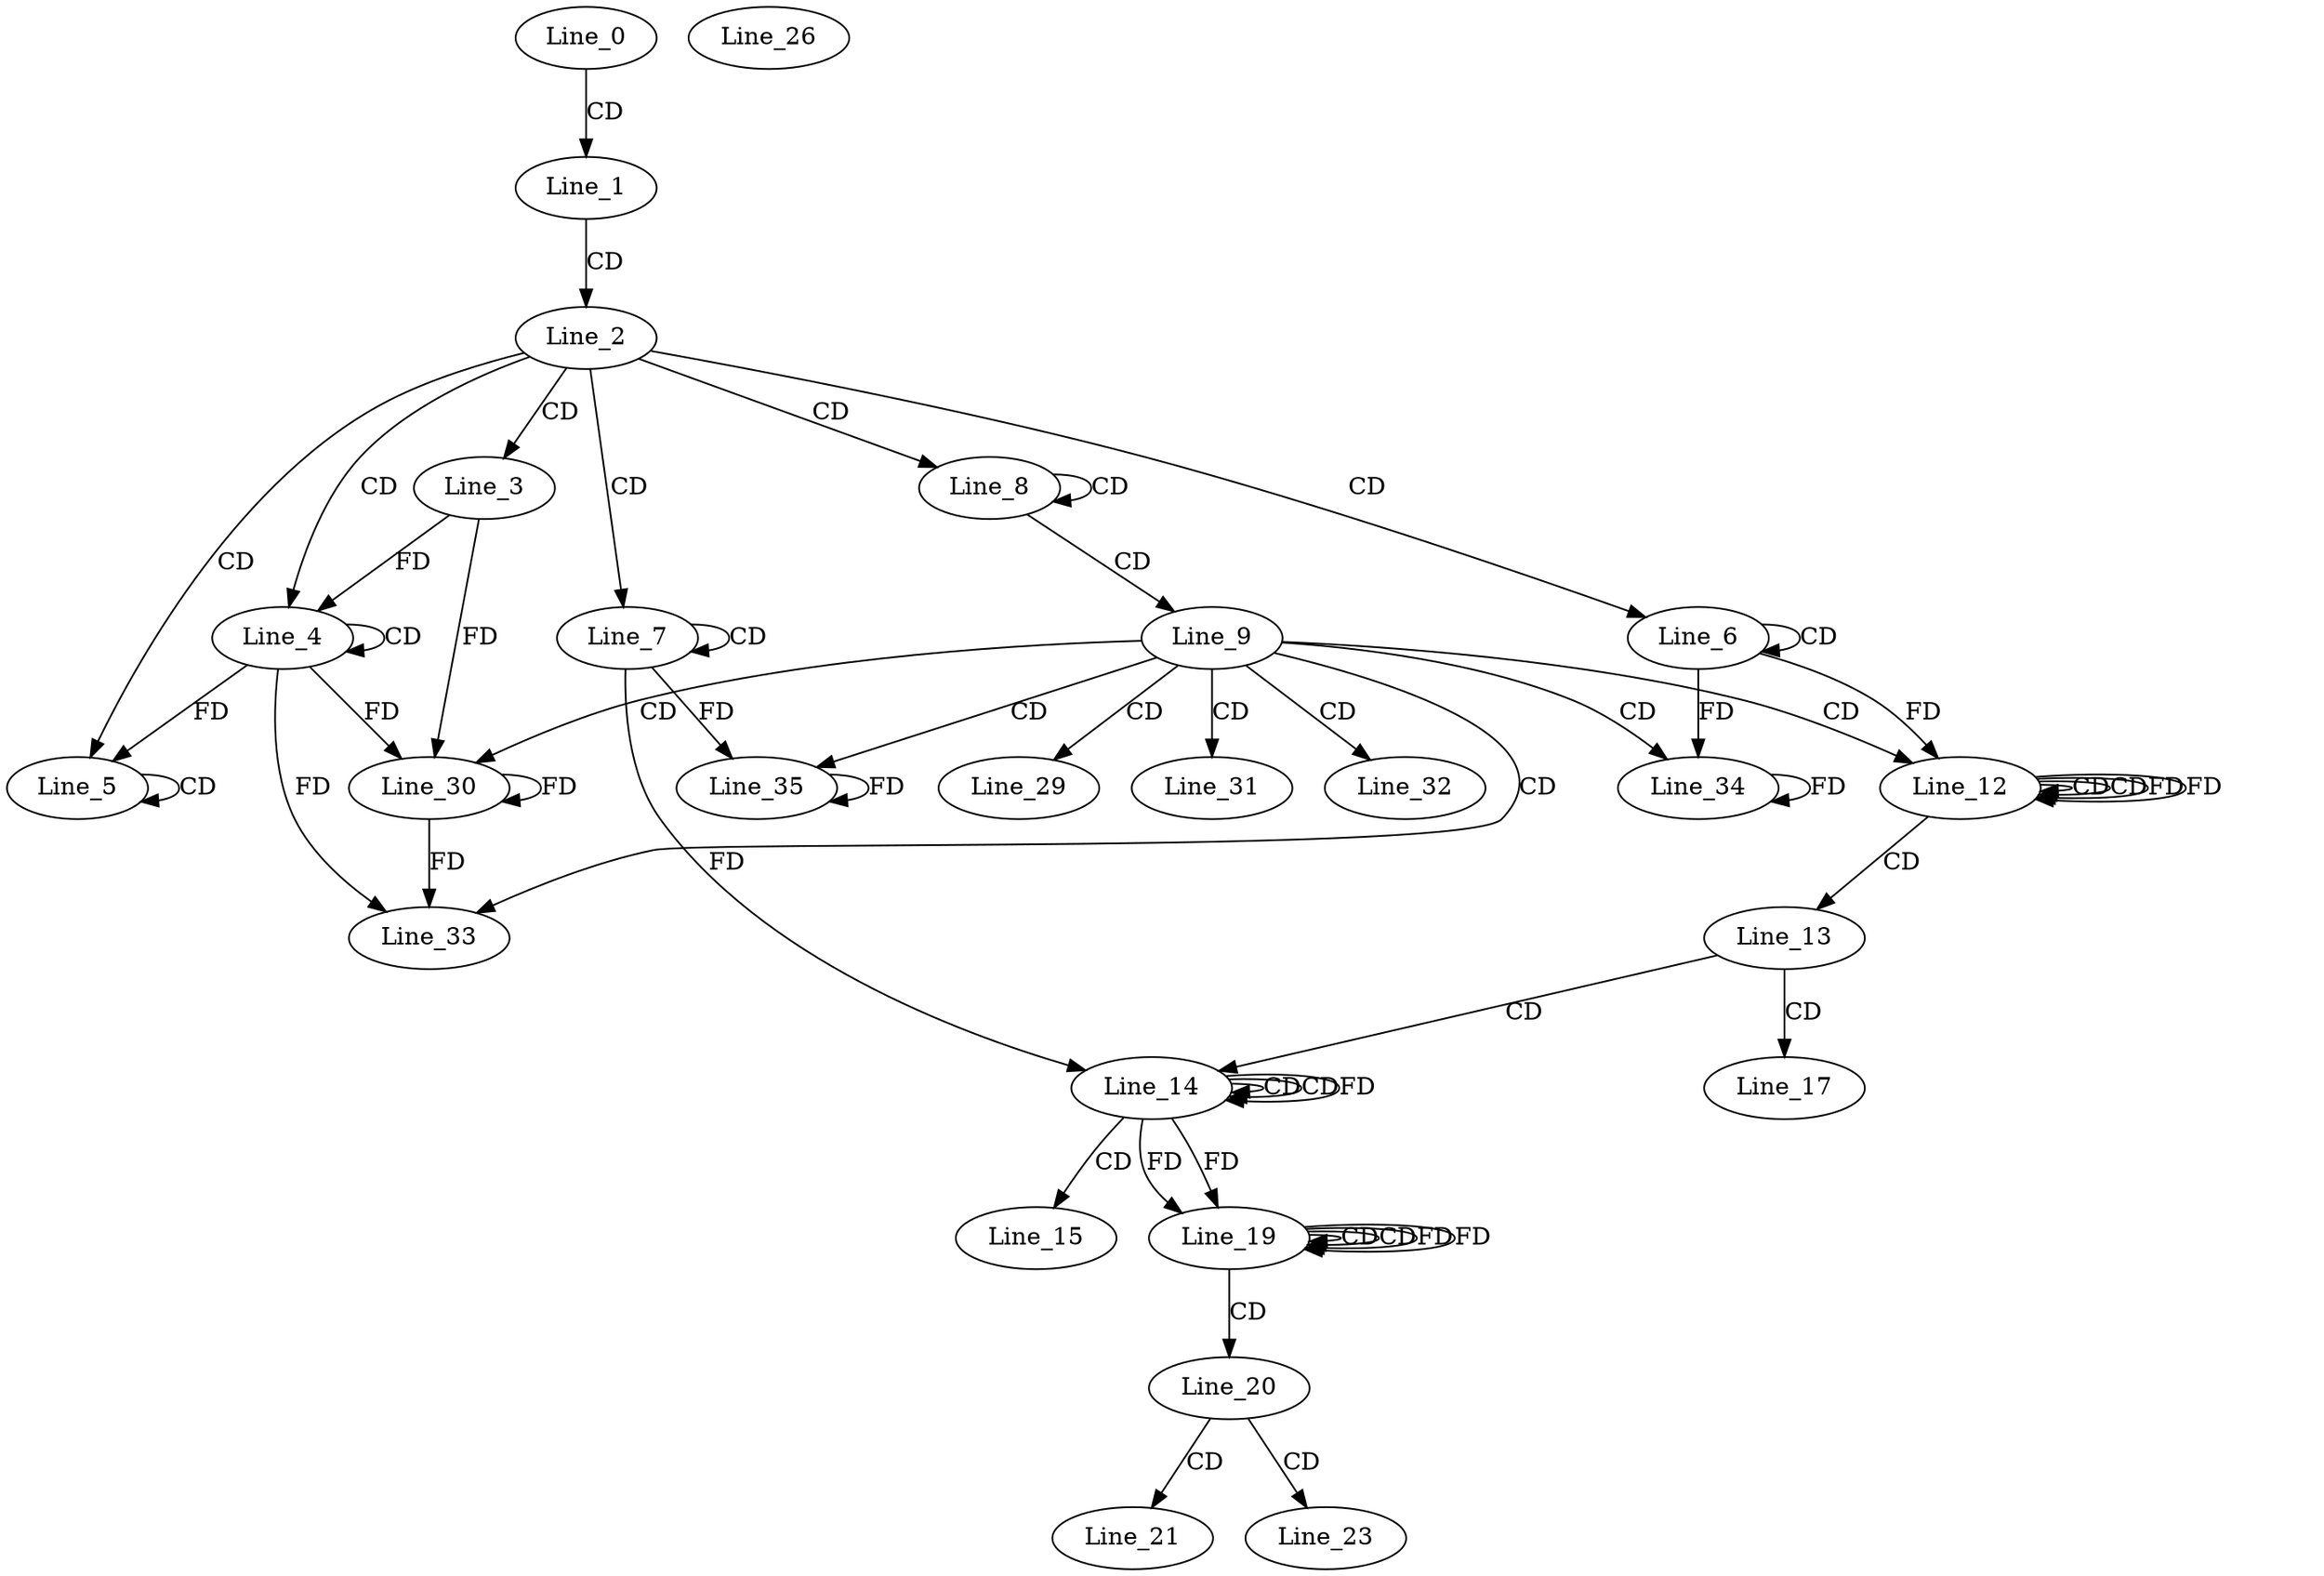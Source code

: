 digraph G {
  Line_0;
  Line_1;
  Line_2;
  Line_3;
  Line_4;
  Line_4;
  Line_5;
  Line_5;
  Line_6;
  Line_6;
  Line_7;
  Line_7;
  Line_8;
  Line_9;
  Line_12;
  Line_12;
  Line_12;
  Line_13;
  Line_14;
  Line_14;
  Line_14;
  Line_15;
  Line_17;
  Line_19;
  Line_19;
  Line_19;
  Line_20;
  Line_21;
  Line_23;
  Line_26;
  Line_29;
  Line_30;
  Line_30;
  Line_31;
  Line_32;
  Line_33;
  Line_34;
  Line_34;
  Line_35;
  Line_35;
  Line_0 -> Line_1 [ label="CD" ];
  Line_1 -> Line_2 [ label="CD" ];
  Line_2 -> Line_3 [ label="CD" ];
  Line_2 -> Line_4 [ label="CD" ];
  Line_4 -> Line_4 [ label="CD" ];
  Line_3 -> Line_4 [ label="FD" ];
  Line_2 -> Line_5 [ label="CD" ];
  Line_5 -> Line_5 [ label="CD" ];
  Line_4 -> Line_5 [ label="FD" ];
  Line_2 -> Line_6 [ label="CD" ];
  Line_6 -> Line_6 [ label="CD" ];
  Line_2 -> Line_7 [ label="CD" ];
  Line_7 -> Line_7 [ label="CD" ];
  Line_2 -> Line_8 [ label="CD" ];
  Line_8 -> Line_8 [ label="CD" ];
  Line_8 -> Line_9 [ label="CD" ];
  Line_9 -> Line_12 [ label="CD" ];
  Line_12 -> Line_12 [ label="CD" ];
  Line_6 -> Line_12 [ label="FD" ];
  Line_12 -> Line_12 [ label="CD" ];
  Line_12 -> Line_12 [ label="FD" ];
  Line_12 -> Line_13 [ label="CD" ];
  Line_13 -> Line_14 [ label="CD" ];
  Line_14 -> Line_14 [ label="CD" ];
  Line_7 -> Line_14 [ label="FD" ];
  Line_14 -> Line_14 [ label="CD" ];
  Line_14 -> Line_14 [ label="FD" ];
  Line_14 -> Line_15 [ label="CD" ];
  Line_13 -> Line_17 [ label="CD" ];
  Line_19 -> Line_19 [ label="CD" ];
  Line_14 -> Line_19 [ label="FD" ];
  Line_19 -> Line_19 [ label="CD" ];
  Line_19 -> Line_19 [ label="FD" ];
  Line_14 -> Line_19 [ label="FD" ];
  Line_19 -> Line_20 [ label="CD" ];
  Line_20 -> Line_21 [ label="CD" ];
  Line_20 -> Line_23 [ label="CD" ];
  Line_9 -> Line_29 [ label="CD" ];
  Line_9 -> Line_30 [ label="CD" ];
  Line_30 -> Line_30 [ label="FD" ];
  Line_4 -> Line_30 [ label="FD" ];
  Line_3 -> Line_30 [ label="FD" ];
  Line_9 -> Line_31 [ label="CD" ];
  Line_9 -> Line_32 [ label="CD" ];
  Line_9 -> Line_33 [ label="CD" ];
  Line_30 -> Line_33 [ label="FD" ];
  Line_4 -> Line_33 [ label="FD" ];
  Line_9 -> Line_34 [ label="CD" ];
  Line_34 -> Line_34 [ label="FD" ];
  Line_6 -> Line_34 [ label="FD" ];
  Line_9 -> Line_35 [ label="CD" ];
  Line_35 -> Line_35 [ label="FD" ];
  Line_7 -> Line_35 [ label="FD" ];
  Line_12 -> Line_12 [ label="FD" ];
  Line_19 -> Line_19 [ label="FD" ];
}
